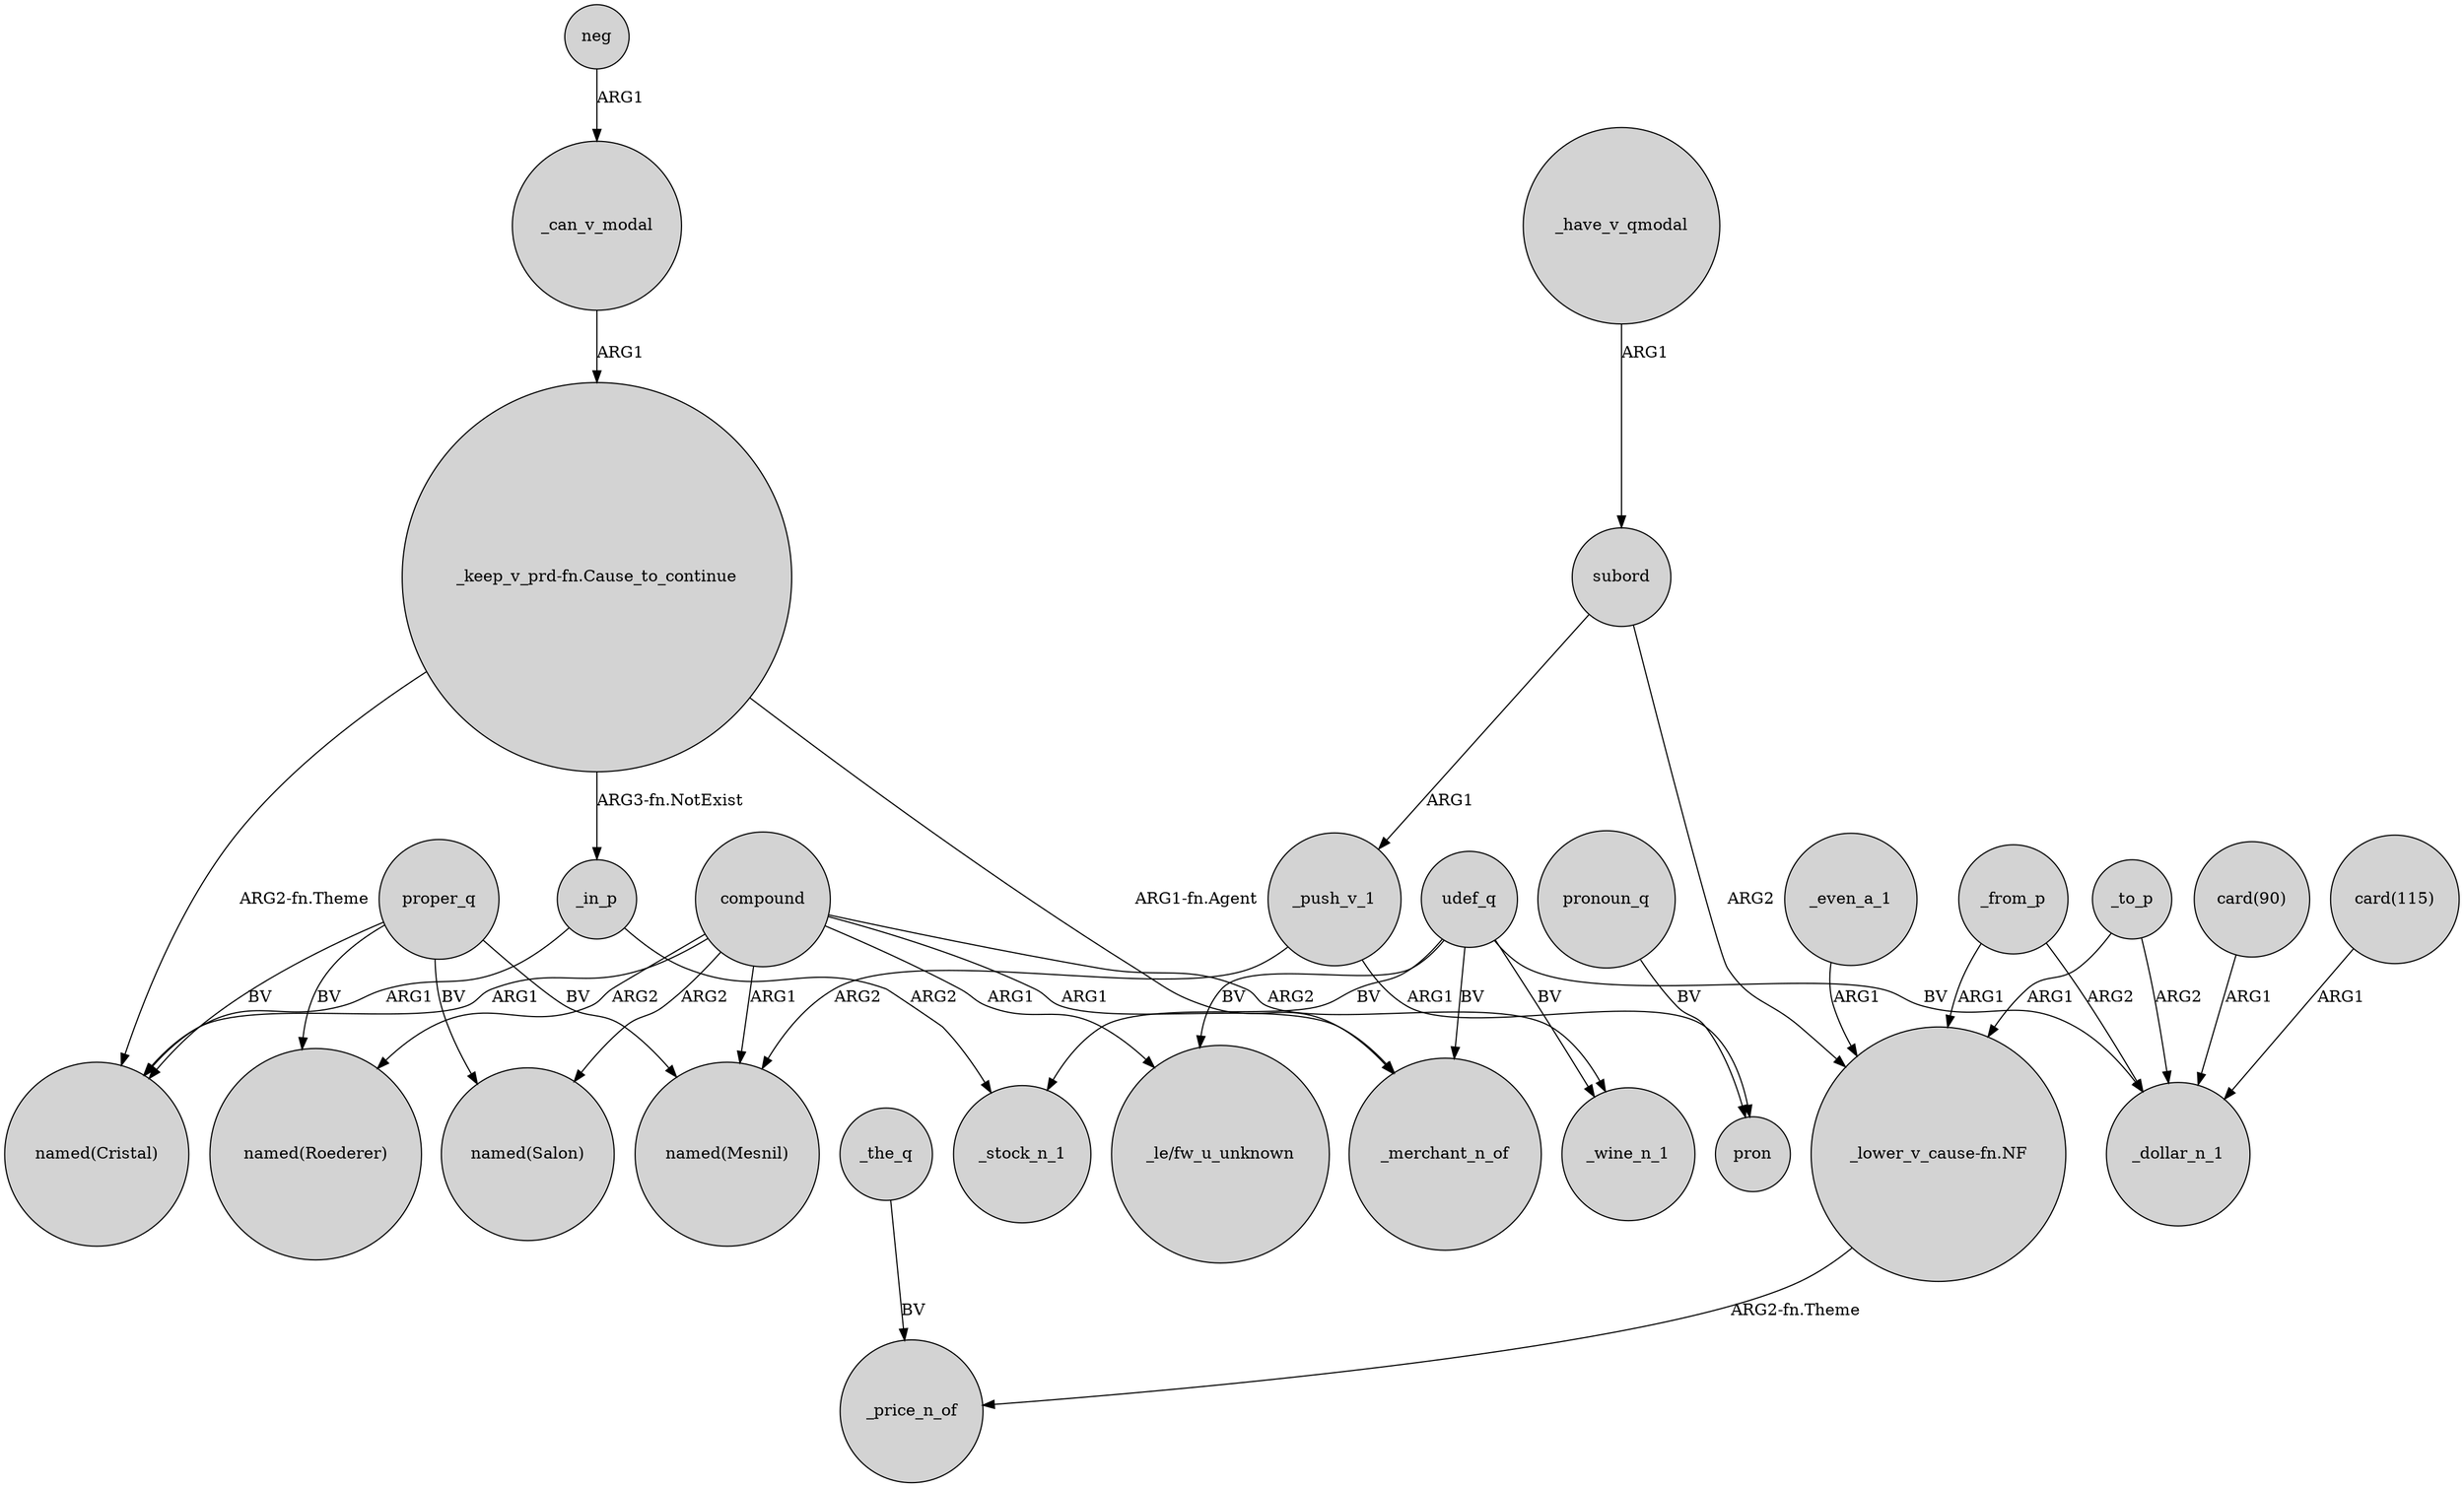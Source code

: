 digraph {
	node [shape=circle style=filled]
	compound -> "named(Cristal)" [label=ARG1]
	udef_q -> _merchant_n_of [label=BV]
	"_keep_v_prd-fn.Cause_to_continue" -> _in_p [label="ARG3-fn.NotExist"]
	"_keep_v_prd-fn.Cause_to_continue" -> "named(Cristal)" [label="ARG2-fn.Theme"]
	_to_p -> _dollar_n_1 [label=ARG2]
	proper_q -> "named(Roederer)" [label=BV]
	_push_v_1 -> "named(Mesnil)" [label=ARG2]
	_in_p -> "named(Cristal)" [label=ARG1]
	_even_a_1 -> "_lower_v_cause-fn.NF" [label=ARG1]
	_from_p -> "_lower_v_cause-fn.NF" [label=ARG1]
	proper_q -> "named(Mesnil)" [label=BV]
	_the_q -> _price_n_of [label=BV]
	udef_q -> "_le/fw_u_unknown" [label=BV]
	proper_q -> "named(Cristal)" [label=BV]
	_to_p -> "_lower_v_cause-fn.NF" [label=ARG1]
	pronoun_q -> pron [label=BV]
	"card(90)" -> _dollar_n_1 [label=ARG1]
	compound -> _wine_n_1 [label=ARG2]
	compound -> "named(Roederer)" [label=ARG2]
	udef_q -> _wine_n_1 [label=BV]
	udef_q -> _stock_n_1 [label=BV]
	"card(115)" -> _dollar_n_1 [label=ARG1]
	subord -> "_lower_v_cause-fn.NF" [label=ARG2]
	compound -> "_le/fw_u_unknown" [label=ARG1]
	proper_q -> "named(Salon)" [label=BV]
	"_keep_v_prd-fn.Cause_to_continue" -> _merchant_n_of [label="ARG1-fn.Agent"]
	compound -> _merchant_n_of [label=ARG1]
	_push_v_1 -> pron [label=ARG1]
	"_lower_v_cause-fn.NF" -> _price_n_of [label="ARG2-fn.Theme"]
	compound -> "named(Mesnil)" [label=ARG1]
	_can_v_modal -> "_keep_v_prd-fn.Cause_to_continue" [label=ARG1]
	compound -> "named(Salon)" [label=ARG2]
	_from_p -> _dollar_n_1 [label=ARG2]
	_have_v_qmodal -> subord [label=ARG1]
	subord -> _push_v_1 [label=ARG1]
	neg -> _can_v_modal [label=ARG1]
	_in_p -> _stock_n_1 [label=ARG2]
	udef_q -> _dollar_n_1 [label=BV]
}
